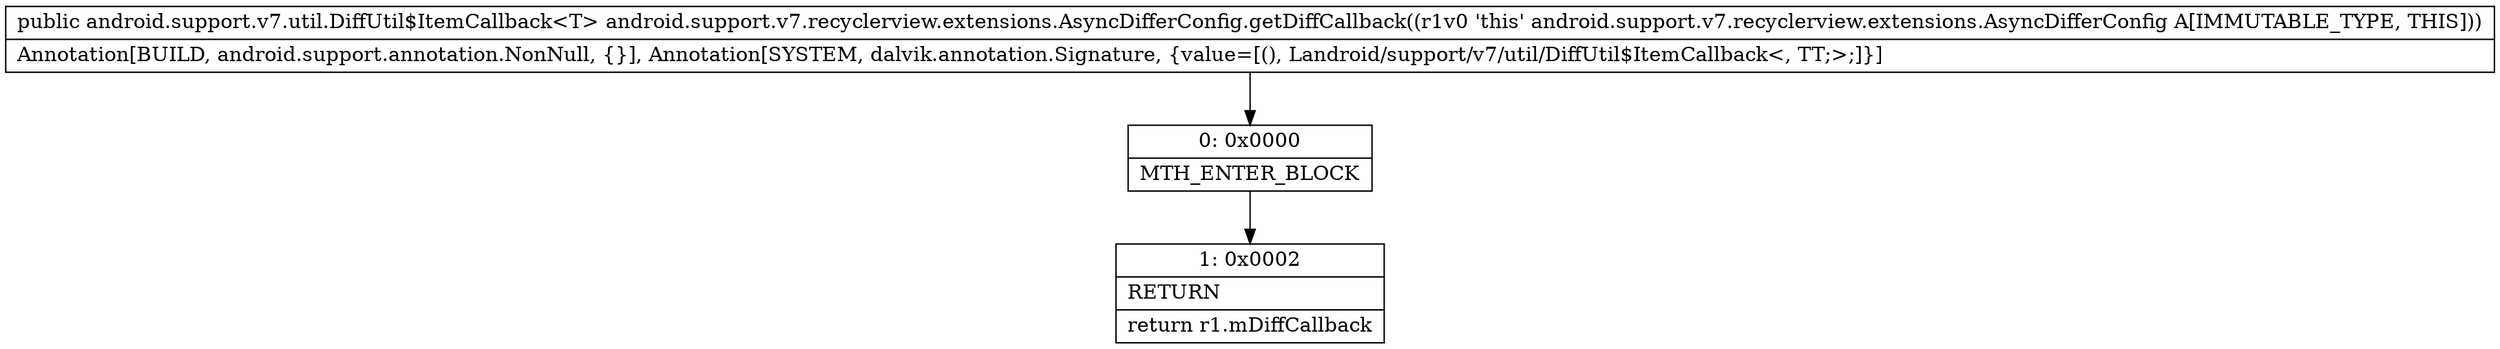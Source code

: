 digraph "CFG forandroid.support.v7.recyclerview.extensions.AsyncDifferConfig.getDiffCallback()Landroid\/support\/v7\/util\/DiffUtil$ItemCallback;" {
Node_0 [shape=record,label="{0\:\ 0x0000|MTH_ENTER_BLOCK\l}"];
Node_1 [shape=record,label="{1\:\ 0x0002|RETURN\l|return r1.mDiffCallback\l}"];
MethodNode[shape=record,label="{public android.support.v7.util.DiffUtil$ItemCallback\<T\> android.support.v7.recyclerview.extensions.AsyncDifferConfig.getDiffCallback((r1v0 'this' android.support.v7.recyclerview.extensions.AsyncDifferConfig A[IMMUTABLE_TYPE, THIS]))  | Annotation[BUILD, android.support.annotation.NonNull, \{\}], Annotation[SYSTEM, dalvik.annotation.Signature, \{value=[(), Landroid\/support\/v7\/util\/DiffUtil$ItemCallback\<, TT;\>;]\}]\l}"];
MethodNode -> Node_0;
Node_0 -> Node_1;
}

